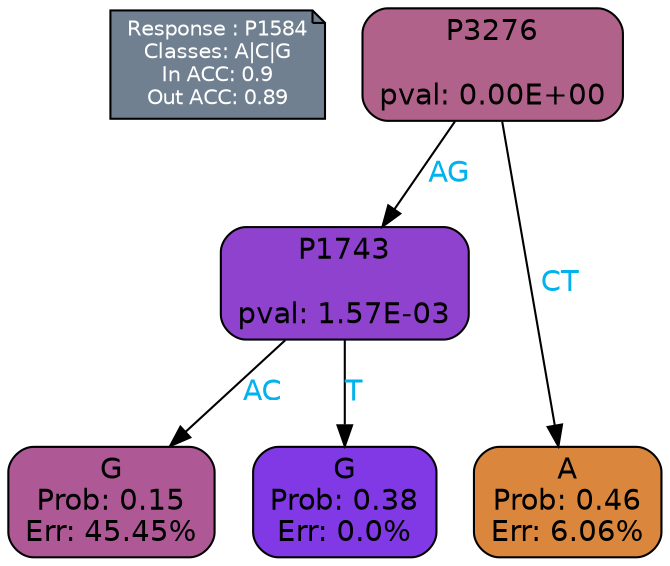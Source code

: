 digraph Tree {
node [shape=box, style="filled, rounded", color="black", fontname=helvetica] ;
graph [ranksep=equally, splines=polylines, bgcolor=transparent, dpi=600] ;
edge [fontname=helvetica] ;
LEGEND [label="Response : P1584
Classes: A|C|G
In ACC: 0.9
Out ACC: 0.89
",shape=note,align=left,style=filled,fillcolor="slategray",fontcolor="white",fontsize=10];1 [label="P3276

pval: 0.00E+00", fillcolor="#b1628a"] ;
2 [label="P1743

pval: 1.57E-03", fillcolor="#8e42ce"] ;
3 [label="G
Prob: 0.15
Err: 45.45%", fillcolor="#ae5996"] ;
4 [label="G
Prob: 0.38
Err: 0.0%", fillcolor="#8139e5"] ;
5 [label="A
Prob: 0.46
Err: 6.06%", fillcolor="#da873d"] ;
1 -> 2 [label="AG",fontcolor=deepskyblue2] ;
1 -> 5 [label="CT",fontcolor=deepskyblue2] ;
2 -> 3 [label="AC",fontcolor=deepskyblue2] ;
2 -> 4 [label="T",fontcolor=deepskyblue2] ;
{rank = same; 3;4;5;}{rank = same; LEGEND;1;}}